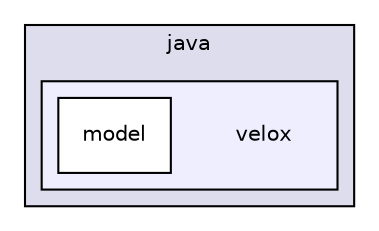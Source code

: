 digraph "/home/travis/build/DICL/VeloxDFS/src/java/velox" {
  compound=true
  node [ fontsize="10", fontname="Helvetica"];
  edge [ labelfontsize="10", labelfontname="Helvetica"];
  subgraph clusterdir_a3016bf19aa28451207b266e9b24d523 {
    graph [ bgcolor="#ddddee", pencolor="black", label="java" fontname="Helvetica", fontsize="10", URL="dir_a3016bf19aa28451207b266e9b24d523.html"]
  subgraph clusterdir_d1a5b8e4fa29b82941d2ff4793055bbf {
    graph [ bgcolor="#eeeeff", pencolor="black", label="" URL="dir_d1a5b8e4fa29b82941d2ff4793055bbf.html"];
    dir_d1a5b8e4fa29b82941d2ff4793055bbf [shape=plaintext label="velox"];
    dir_3906951373adf4e5f3384b1580d88a27 [shape=box label="model" color="black" fillcolor="white" style="filled" URL="dir_3906951373adf4e5f3384b1580d88a27.html"];
  }
  }
}
